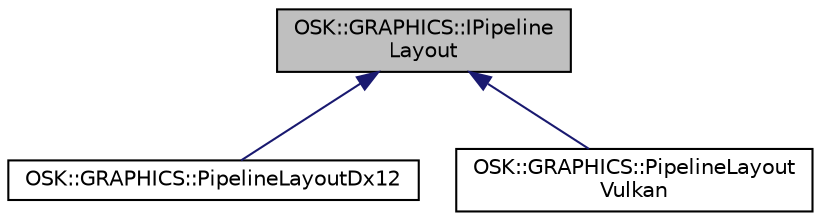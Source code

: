 digraph "OSK::GRAPHICS::IPipelineLayout"
{
 // LATEX_PDF_SIZE
  edge [fontname="Helvetica",fontsize="10",labelfontname="Helvetica",labelfontsize="10"];
  node [fontname="Helvetica",fontsize="10",shape=record];
  Node1 [label="OSK::GRAPHICS::IPipeline\lLayout",height=0.2,width=0.4,color="black", fillcolor="grey75", style="filled", fontcolor="black",tooltip="Un pipeline layout define el layout del pipeline, es decir: define qué recursos necesita para el rend..."];
  Node1 -> Node2 [dir="back",color="midnightblue",fontsize="10",style="solid"];
  Node2 [label="OSK::GRAPHICS::PipelineLayoutDx12",height=0.2,width=0.4,color="black", fillcolor="white", style="filled",URL="$class_o_s_k_1_1_g_r_a_p_h_i_c_s_1_1_pipeline_layout_dx12.html",tooltip=" "];
  Node1 -> Node3 [dir="back",color="midnightblue",fontsize="10",style="solid"];
  Node3 [label="OSK::GRAPHICS::PipelineLayout\lVulkan",height=0.2,width=0.4,color="black", fillcolor="white", style="filled",URL="$class_o_s_k_1_1_g_r_a_p_h_i_c_s_1_1_pipeline_layout_vulkan.html",tooltip=" "];
}
